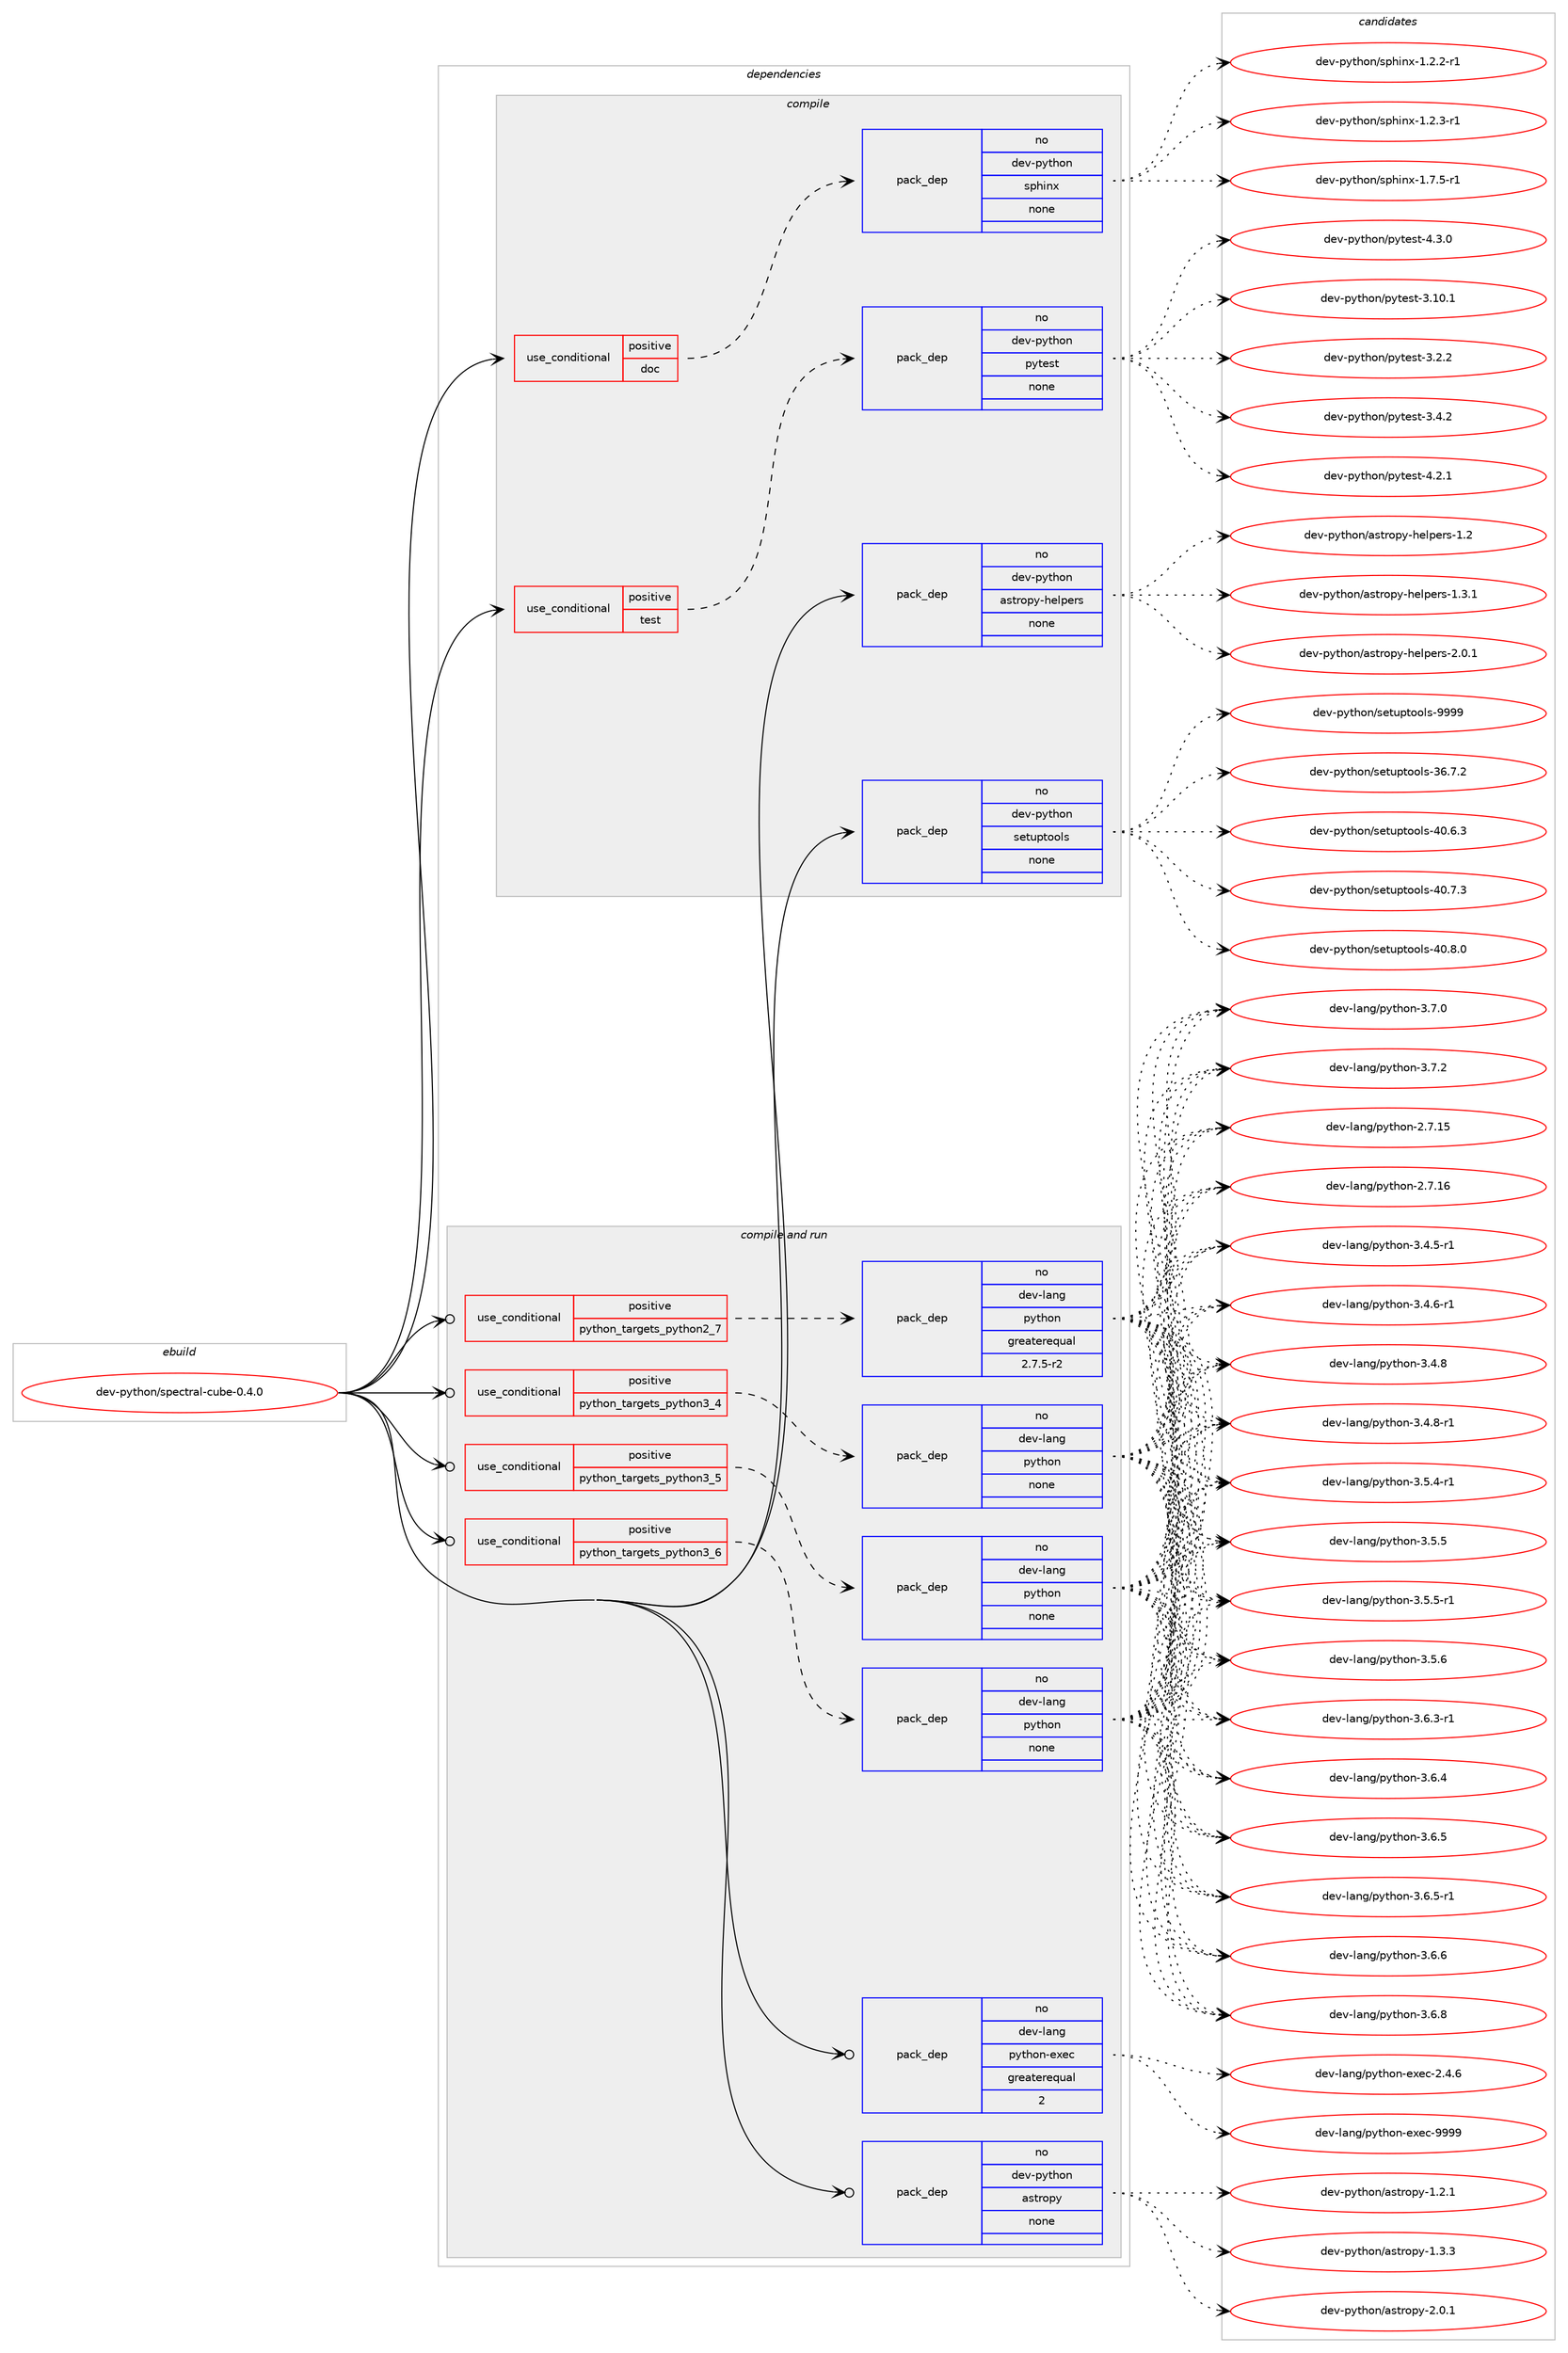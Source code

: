 digraph prolog {

# *************
# Graph options
# *************

newrank=true;
concentrate=true;
compound=true;
graph [rankdir=LR,fontname=Helvetica,fontsize=10,ranksep=1.5];#, ranksep=2.5, nodesep=0.2];
edge  [arrowhead=vee];
node  [fontname=Helvetica,fontsize=10];

# **********
# The ebuild
# **********

subgraph cluster_leftcol {
color=gray;
rank=same;
label=<<i>ebuild</i>>;
id [label="dev-python/spectral-cube-0.4.0", color=red, width=4, href="../dev-python/spectral-cube-0.4.0.svg"];
}

# ****************
# The dependencies
# ****************

subgraph cluster_midcol {
color=gray;
label=<<i>dependencies</i>>;
subgraph cluster_compile {
fillcolor="#eeeeee";
style=filled;
label=<<i>compile</i>>;
subgraph cond384820 {
dependency1441778 [label=<<TABLE BORDER="0" CELLBORDER="1" CELLSPACING="0" CELLPADDING="4"><TR><TD ROWSPAN="3" CELLPADDING="10">use_conditional</TD></TR><TR><TD>positive</TD></TR><TR><TD>doc</TD></TR></TABLE>>, shape=none, color=red];
subgraph pack1033596 {
dependency1441779 [label=<<TABLE BORDER="0" CELLBORDER="1" CELLSPACING="0" CELLPADDING="4" WIDTH="220"><TR><TD ROWSPAN="6" CELLPADDING="30">pack_dep</TD></TR><TR><TD WIDTH="110">no</TD></TR><TR><TD>dev-python</TD></TR><TR><TD>sphinx</TD></TR><TR><TD>none</TD></TR><TR><TD></TD></TR></TABLE>>, shape=none, color=blue];
}
dependency1441778:e -> dependency1441779:w [weight=20,style="dashed",arrowhead="vee"];
}
id:e -> dependency1441778:w [weight=20,style="solid",arrowhead="vee"];
subgraph cond384821 {
dependency1441780 [label=<<TABLE BORDER="0" CELLBORDER="1" CELLSPACING="0" CELLPADDING="4"><TR><TD ROWSPAN="3" CELLPADDING="10">use_conditional</TD></TR><TR><TD>positive</TD></TR><TR><TD>test</TD></TR></TABLE>>, shape=none, color=red];
subgraph pack1033597 {
dependency1441781 [label=<<TABLE BORDER="0" CELLBORDER="1" CELLSPACING="0" CELLPADDING="4" WIDTH="220"><TR><TD ROWSPAN="6" CELLPADDING="30">pack_dep</TD></TR><TR><TD WIDTH="110">no</TD></TR><TR><TD>dev-python</TD></TR><TR><TD>pytest</TD></TR><TR><TD>none</TD></TR><TR><TD></TD></TR></TABLE>>, shape=none, color=blue];
}
dependency1441780:e -> dependency1441781:w [weight=20,style="dashed",arrowhead="vee"];
}
id:e -> dependency1441780:w [weight=20,style="solid",arrowhead="vee"];
subgraph pack1033598 {
dependency1441782 [label=<<TABLE BORDER="0" CELLBORDER="1" CELLSPACING="0" CELLPADDING="4" WIDTH="220"><TR><TD ROWSPAN="6" CELLPADDING="30">pack_dep</TD></TR><TR><TD WIDTH="110">no</TD></TR><TR><TD>dev-python</TD></TR><TR><TD>astropy-helpers</TD></TR><TR><TD>none</TD></TR><TR><TD></TD></TR></TABLE>>, shape=none, color=blue];
}
id:e -> dependency1441782:w [weight=20,style="solid",arrowhead="vee"];
subgraph pack1033599 {
dependency1441783 [label=<<TABLE BORDER="0" CELLBORDER="1" CELLSPACING="0" CELLPADDING="4" WIDTH="220"><TR><TD ROWSPAN="6" CELLPADDING="30">pack_dep</TD></TR><TR><TD WIDTH="110">no</TD></TR><TR><TD>dev-python</TD></TR><TR><TD>setuptools</TD></TR><TR><TD>none</TD></TR><TR><TD></TD></TR></TABLE>>, shape=none, color=blue];
}
id:e -> dependency1441783:w [weight=20,style="solid",arrowhead="vee"];
}
subgraph cluster_compileandrun {
fillcolor="#eeeeee";
style=filled;
label=<<i>compile and run</i>>;
subgraph cond384822 {
dependency1441784 [label=<<TABLE BORDER="0" CELLBORDER="1" CELLSPACING="0" CELLPADDING="4"><TR><TD ROWSPAN="3" CELLPADDING="10">use_conditional</TD></TR><TR><TD>positive</TD></TR><TR><TD>python_targets_python2_7</TD></TR></TABLE>>, shape=none, color=red];
subgraph pack1033600 {
dependency1441785 [label=<<TABLE BORDER="0" CELLBORDER="1" CELLSPACING="0" CELLPADDING="4" WIDTH="220"><TR><TD ROWSPAN="6" CELLPADDING="30">pack_dep</TD></TR><TR><TD WIDTH="110">no</TD></TR><TR><TD>dev-lang</TD></TR><TR><TD>python</TD></TR><TR><TD>greaterequal</TD></TR><TR><TD>2.7.5-r2</TD></TR></TABLE>>, shape=none, color=blue];
}
dependency1441784:e -> dependency1441785:w [weight=20,style="dashed",arrowhead="vee"];
}
id:e -> dependency1441784:w [weight=20,style="solid",arrowhead="odotvee"];
subgraph cond384823 {
dependency1441786 [label=<<TABLE BORDER="0" CELLBORDER="1" CELLSPACING="0" CELLPADDING="4"><TR><TD ROWSPAN="3" CELLPADDING="10">use_conditional</TD></TR><TR><TD>positive</TD></TR><TR><TD>python_targets_python3_4</TD></TR></TABLE>>, shape=none, color=red];
subgraph pack1033601 {
dependency1441787 [label=<<TABLE BORDER="0" CELLBORDER="1" CELLSPACING="0" CELLPADDING="4" WIDTH="220"><TR><TD ROWSPAN="6" CELLPADDING="30">pack_dep</TD></TR><TR><TD WIDTH="110">no</TD></TR><TR><TD>dev-lang</TD></TR><TR><TD>python</TD></TR><TR><TD>none</TD></TR><TR><TD></TD></TR></TABLE>>, shape=none, color=blue];
}
dependency1441786:e -> dependency1441787:w [weight=20,style="dashed",arrowhead="vee"];
}
id:e -> dependency1441786:w [weight=20,style="solid",arrowhead="odotvee"];
subgraph cond384824 {
dependency1441788 [label=<<TABLE BORDER="0" CELLBORDER="1" CELLSPACING="0" CELLPADDING="4"><TR><TD ROWSPAN="3" CELLPADDING="10">use_conditional</TD></TR><TR><TD>positive</TD></TR><TR><TD>python_targets_python3_5</TD></TR></TABLE>>, shape=none, color=red];
subgraph pack1033602 {
dependency1441789 [label=<<TABLE BORDER="0" CELLBORDER="1" CELLSPACING="0" CELLPADDING="4" WIDTH="220"><TR><TD ROWSPAN="6" CELLPADDING="30">pack_dep</TD></TR><TR><TD WIDTH="110">no</TD></TR><TR><TD>dev-lang</TD></TR><TR><TD>python</TD></TR><TR><TD>none</TD></TR><TR><TD></TD></TR></TABLE>>, shape=none, color=blue];
}
dependency1441788:e -> dependency1441789:w [weight=20,style="dashed",arrowhead="vee"];
}
id:e -> dependency1441788:w [weight=20,style="solid",arrowhead="odotvee"];
subgraph cond384825 {
dependency1441790 [label=<<TABLE BORDER="0" CELLBORDER="1" CELLSPACING="0" CELLPADDING="4"><TR><TD ROWSPAN="3" CELLPADDING="10">use_conditional</TD></TR><TR><TD>positive</TD></TR><TR><TD>python_targets_python3_6</TD></TR></TABLE>>, shape=none, color=red];
subgraph pack1033603 {
dependency1441791 [label=<<TABLE BORDER="0" CELLBORDER="1" CELLSPACING="0" CELLPADDING="4" WIDTH="220"><TR><TD ROWSPAN="6" CELLPADDING="30">pack_dep</TD></TR><TR><TD WIDTH="110">no</TD></TR><TR><TD>dev-lang</TD></TR><TR><TD>python</TD></TR><TR><TD>none</TD></TR><TR><TD></TD></TR></TABLE>>, shape=none, color=blue];
}
dependency1441790:e -> dependency1441791:w [weight=20,style="dashed",arrowhead="vee"];
}
id:e -> dependency1441790:w [weight=20,style="solid",arrowhead="odotvee"];
subgraph pack1033604 {
dependency1441792 [label=<<TABLE BORDER="0" CELLBORDER="1" CELLSPACING="0" CELLPADDING="4" WIDTH="220"><TR><TD ROWSPAN="6" CELLPADDING="30">pack_dep</TD></TR><TR><TD WIDTH="110">no</TD></TR><TR><TD>dev-lang</TD></TR><TR><TD>python-exec</TD></TR><TR><TD>greaterequal</TD></TR><TR><TD>2</TD></TR></TABLE>>, shape=none, color=blue];
}
id:e -> dependency1441792:w [weight=20,style="solid",arrowhead="odotvee"];
subgraph pack1033605 {
dependency1441793 [label=<<TABLE BORDER="0" CELLBORDER="1" CELLSPACING="0" CELLPADDING="4" WIDTH="220"><TR><TD ROWSPAN="6" CELLPADDING="30">pack_dep</TD></TR><TR><TD WIDTH="110">no</TD></TR><TR><TD>dev-python</TD></TR><TR><TD>astropy</TD></TR><TR><TD>none</TD></TR><TR><TD></TD></TR></TABLE>>, shape=none, color=blue];
}
id:e -> dependency1441793:w [weight=20,style="solid",arrowhead="odotvee"];
}
subgraph cluster_run {
fillcolor="#eeeeee";
style=filled;
label=<<i>run</i>>;
}
}

# **************
# The candidates
# **************

subgraph cluster_choices {
rank=same;
color=gray;
label=<<i>candidates</i>>;

subgraph choice1033596 {
color=black;
nodesep=1;
choice10010111845112121116104111110471151121041051101204549465046504511449 [label="dev-python/sphinx-1.2.2-r1", color=red, width=4,href="../dev-python/sphinx-1.2.2-r1.svg"];
choice10010111845112121116104111110471151121041051101204549465046514511449 [label="dev-python/sphinx-1.2.3-r1", color=red, width=4,href="../dev-python/sphinx-1.2.3-r1.svg"];
choice10010111845112121116104111110471151121041051101204549465546534511449 [label="dev-python/sphinx-1.7.5-r1", color=red, width=4,href="../dev-python/sphinx-1.7.5-r1.svg"];
dependency1441779:e -> choice10010111845112121116104111110471151121041051101204549465046504511449:w [style=dotted,weight="100"];
dependency1441779:e -> choice10010111845112121116104111110471151121041051101204549465046514511449:w [style=dotted,weight="100"];
dependency1441779:e -> choice10010111845112121116104111110471151121041051101204549465546534511449:w [style=dotted,weight="100"];
}
subgraph choice1033597 {
color=black;
nodesep=1;
choice100101118451121211161041111104711212111610111511645514649484649 [label="dev-python/pytest-3.10.1", color=red, width=4,href="../dev-python/pytest-3.10.1.svg"];
choice1001011184511212111610411111047112121116101115116455146504650 [label="dev-python/pytest-3.2.2", color=red, width=4,href="../dev-python/pytest-3.2.2.svg"];
choice1001011184511212111610411111047112121116101115116455146524650 [label="dev-python/pytest-3.4.2", color=red, width=4,href="../dev-python/pytest-3.4.2.svg"];
choice1001011184511212111610411111047112121116101115116455246504649 [label="dev-python/pytest-4.2.1", color=red, width=4,href="../dev-python/pytest-4.2.1.svg"];
choice1001011184511212111610411111047112121116101115116455246514648 [label="dev-python/pytest-4.3.0", color=red, width=4,href="../dev-python/pytest-4.3.0.svg"];
dependency1441781:e -> choice100101118451121211161041111104711212111610111511645514649484649:w [style=dotted,weight="100"];
dependency1441781:e -> choice1001011184511212111610411111047112121116101115116455146504650:w [style=dotted,weight="100"];
dependency1441781:e -> choice1001011184511212111610411111047112121116101115116455146524650:w [style=dotted,weight="100"];
dependency1441781:e -> choice1001011184511212111610411111047112121116101115116455246504649:w [style=dotted,weight="100"];
dependency1441781:e -> choice1001011184511212111610411111047112121116101115116455246514648:w [style=dotted,weight="100"];
}
subgraph choice1033598 {
color=black;
nodesep=1;
choice1001011184511212111610411111047971151161141111121214510410110811210111411545494650 [label="dev-python/astropy-helpers-1.2", color=red, width=4,href="../dev-python/astropy-helpers-1.2.svg"];
choice10010111845112121116104111110479711511611411111212145104101108112101114115454946514649 [label="dev-python/astropy-helpers-1.3.1", color=red, width=4,href="../dev-python/astropy-helpers-1.3.1.svg"];
choice10010111845112121116104111110479711511611411111212145104101108112101114115455046484649 [label="dev-python/astropy-helpers-2.0.1", color=red, width=4,href="../dev-python/astropy-helpers-2.0.1.svg"];
dependency1441782:e -> choice1001011184511212111610411111047971151161141111121214510410110811210111411545494650:w [style=dotted,weight="100"];
dependency1441782:e -> choice10010111845112121116104111110479711511611411111212145104101108112101114115454946514649:w [style=dotted,weight="100"];
dependency1441782:e -> choice10010111845112121116104111110479711511611411111212145104101108112101114115455046484649:w [style=dotted,weight="100"];
}
subgraph choice1033599 {
color=black;
nodesep=1;
choice100101118451121211161041111104711510111611711211611111110811545515446554650 [label="dev-python/setuptools-36.7.2", color=red, width=4,href="../dev-python/setuptools-36.7.2.svg"];
choice100101118451121211161041111104711510111611711211611111110811545524846544651 [label="dev-python/setuptools-40.6.3", color=red, width=4,href="../dev-python/setuptools-40.6.3.svg"];
choice100101118451121211161041111104711510111611711211611111110811545524846554651 [label="dev-python/setuptools-40.7.3", color=red, width=4,href="../dev-python/setuptools-40.7.3.svg"];
choice100101118451121211161041111104711510111611711211611111110811545524846564648 [label="dev-python/setuptools-40.8.0", color=red, width=4,href="../dev-python/setuptools-40.8.0.svg"];
choice10010111845112121116104111110471151011161171121161111111081154557575757 [label="dev-python/setuptools-9999", color=red, width=4,href="../dev-python/setuptools-9999.svg"];
dependency1441783:e -> choice100101118451121211161041111104711510111611711211611111110811545515446554650:w [style=dotted,weight="100"];
dependency1441783:e -> choice100101118451121211161041111104711510111611711211611111110811545524846544651:w [style=dotted,weight="100"];
dependency1441783:e -> choice100101118451121211161041111104711510111611711211611111110811545524846554651:w [style=dotted,weight="100"];
dependency1441783:e -> choice100101118451121211161041111104711510111611711211611111110811545524846564648:w [style=dotted,weight="100"];
dependency1441783:e -> choice10010111845112121116104111110471151011161171121161111111081154557575757:w [style=dotted,weight="100"];
}
subgraph choice1033600 {
color=black;
nodesep=1;
choice10010111845108971101034711212111610411111045504655464953 [label="dev-lang/python-2.7.15", color=red, width=4,href="../dev-lang/python-2.7.15.svg"];
choice10010111845108971101034711212111610411111045504655464954 [label="dev-lang/python-2.7.16", color=red, width=4,href="../dev-lang/python-2.7.16.svg"];
choice1001011184510897110103471121211161041111104551465246534511449 [label="dev-lang/python-3.4.5-r1", color=red, width=4,href="../dev-lang/python-3.4.5-r1.svg"];
choice1001011184510897110103471121211161041111104551465246544511449 [label="dev-lang/python-3.4.6-r1", color=red, width=4,href="../dev-lang/python-3.4.6-r1.svg"];
choice100101118451089711010347112121116104111110455146524656 [label="dev-lang/python-3.4.8", color=red, width=4,href="../dev-lang/python-3.4.8.svg"];
choice1001011184510897110103471121211161041111104551465246564511449 [label="dev-lang/python-3.4.8-r1", color=red, width=4,href="../dev-lang/python-3.4.8-r1.svg"];
choice1001011184510897110103471121211161041111104551465346524511449 [label="dev-lang/python-3.5.4-r1", color=red, width=4,href="../dev-lang/python-3.5.4-r1.svg"];
choice100101118451089711010347112121116104111110455146534653 [label="dev-lang/python-3.5.5", color=red, width=4,href="../dev-lang/python-3.5.5.svg"];
choice1001011184510897110103471121211161041111104551465346534511449 [label="dev-lang/python-3.5.5-r1", color=red, width=4,href="../dev-lang/python-3.5.5-r1.svg"];
choice100101118451089711010347112121116104111110455146534654 [label="dev-lang/python-3.5.6", color=red, width=4,href="../dev-lang/python-3.5.6.svg"];
choice1001011184510897110103471121211161041111104551465446514511449 [label="dev-lang/python-3.6.3-r1", color=red, width=4,href="../dev-lang/python-3.6.3-r1.svg"];
choice100101118451089711010347112121116104111110455146544652 [label="dev-lang/python-3.6.4", color=red, width=4,href="../dev-lang/python-3.6.4.svg"];
choice100101118451089711010347112121116104111110455146544653 [label="dev-lang/python-3.6.5", color=red, width=4,href="../dev-lang/python-3.6.5.svg"];
choice1001011184510897110103471121211161041111104551465446534511449 [label="dev-lang/python-3.6.5-r1", color=red, width=4,href="../dev-lang/python-3.6.5-r1.svg"];
choice100101118451089711010347112121116104111110455146544654 [label="dev-lang/python-3.6.6", color=red, width=4,href="../dev-lang/python-3.6.6.svg"];
choice100101118451089711010347112121116104111110455146544656 [label="dev-lang/python-3.6.8", color=red, width=4,href="../dev-lang/python-3.6.8.svg"];
choice100101118451089711010347112121116104111110455146554648 [label="dev-lang/python-3.7.0", color=red, width=4,href="../dev-lang/python-3.7.0.svg"];
choice100101118451089711010347112121116104111110455146554650 [label="dev-lang/python-3.7.2", color=red, width=4,href="../dev-lang/python-3.7.2.svg"];
dependency1441785:e -> choice10010111845108971101034711212111610411111045504655464953:w [style=dotted,weight="100"];
dependency1441785:e -> choice10010111845108971101034711212111610411111045504655464954:w [style=dotted,weight="100"];
dependency1441785:e -> choice1001011184510897110103471121211161041111104551465246534511449:w [style=dotted,weight="100"];
dependency1441785:e -> choice1001011184510897110103471121211161041111104551465246544511449:w [style=dotted,weight="100"];
dependency1441785:e -> choice100101118451089711010347112121116104111110455146524656:w [style=dotted,weight="100"];
dependency1441785:e -> choice1001011184510897110103471121211161041111104551465246564511449:w [style=dotted,weight="100"];
dependency1441785:e -> choice1001011184510897110103471121211161041111104551465346524511449:w [style=dotted,weight="100"];
dependency1441785:e -> choice100101118451089711010347112121116104111110455146534653:w [style=dotted,weight="100"];
dependency1441785:e -> choice1001011184510897110103471121211161041111104551465346534511449:w [style=dotted,weight="100"];
dependency1441785:e -> choice100101118451089711010347112121116104111110455146534654:w [style=dotted,weight="100"];
dependency1441785:e -> choice1001011184510897110103471121211161041111104551465446514511449:w [style=dotted,weight="100"];
dependency1441785:e -> choice100101118451089711010347112121116104111110455146544652:w [style=dotted,weight="100"];
dependency1441785:e -> choice100101118451089711010347112121116104111110455146544653:w [style=dotted,weight="100"];
dependency1441785:e -> choice1001011184510897110103471121211161041111104551465446534511449:w [style=dotted,weight="100"];
dependency1441785:e -> choice100101118451089711010347112121116104111110455146544654:w [style=dotted,weight="100"];
dependency1441785:e -> choice100101118451089711010347112121116104111110455146544656:w [style=dotted,weight="100"];
dependency1441785:e -> choice100101118451089711010347112121116104111110455146554648:w [style=dotted,weight="100"];
dependency1441785:e -> choice100101118451089711010347112121116104111110455146554650:w [style=dotted,weight="100"];
}
subgraph choice1033601 {
color=black;
nodesep=1;
choice10010111845108971101034711212111610411111045504655464953 [label="dev-lang/python-2.7.15", color=red, width=4,href="../dev-lang/python-2.7.15.svg"];
choice10010111845108971101034711212111610411111045504655464954 [label="dev-lang/python-2.7.16", color=red, width=4,href="../dev-lang/python-2.7.16.svg"];
choice1001011184510897110103471121211161041111104551465246534511449 [label="dev-lang/python-3.4.5-r1", color=red, width=4,href="../dev-lang/python-3.4.5-r1.svg"];
choice1001011184510897110103471121211161041111104551465246544511449 [label="dev-lang/python-3.4.6-r1", color=red, width=4,href="../dev-lang/python-3.4.6-r1.svg"];
choice100101118451089711010347112121116104111110455146524656 [label="dev-lang/python-3.4.8", color=red, width=4,href="../dev-lang/python-3.4.8.svg"];
choice1001011184510897110103471121211161041111104551465246564511449 [label="dev-lang/python-3.4.8-r1", color=red, width=4,href="../dev-lang/python-3.4.8-r1.svg"];
choice1001011184510897110103471121211161041111104551465346524511449 [label="dev-lang/python-3.5.4-r1", color=red, width=4,href="../dev-lang/python-3.5.4-r1.svg"];
choice100101118451089711010347112121116104111110455146534653 [label="dev-lang/python-3.5.5", color=red, width=4,href="../dev-lang/python-3.5.5.svg"];
choice1001011184510897110103471121211161041111104551465346534511449 [label="dev-lang/python-3.5.5-r1", color=red, width=4,href="../dev-lang/python-3.5.5-r1.svg"];
choice100101118451089711010347112121116104111110455146534654 [label="dev-lang/python-3.5.6", color=red, width=4,href="../dev-lang/python-3.5.6.svg"];
choice1001011184510897110103471121211161041111104551465446514511449 [label="dev-lang/python-3.6.3-r1", color=red, width=4,href="../dev-lang/python-3.6.3-r1.svg"];
choice100101118451089711010347112121116104111110455146544652 [label="dev-lang/python-3.6.4", color=red, width=4,href="../dev-lang/python-3.6.4.svg"];
choice100101118451089711010347112121116104111110455146544653 [label="dev-lang/python-3.6.5", color=red, width=4,href="../dev-lang/python-3.6.5.svg"];
choice1001011184510897110103471121211161041111104551465446534511449 [label="dev-lang/python-3.6.5-r1", color=red, width=4,href="../dev-lang/python-3.6.5-r1.svg"];
choice100101118451089711010347112121116104111110455146544654 [label="dev-lang/python-3.6.6", color=red, width=4,href="../dev-lang/python-3.6.6.svg"];
choice100101118451089711010347112121116104111110455146544656 [label="dev-lang/python-3.6.8", color=red, width=4,href="../dev-lang/python-3.6.8.svg"];
choice100101118451089711010347112121116104111110455146554648 [label="dev-lang/python-3.7.0", color=red, width=4,href="../dev-lang/python-3.7.0.svg"];
choice100101118451089711010347112121116104111110455146554650 [label="dev-lang/python-3.7.2", color=red, width=4,href="../dev-lang/python-3.7.2.svg"];
dependency1441787:e -> choice10010111845108971101034711212111610411111045504655464953:w [style=dotted,weight="100"];
dependency1441787:e -> choice10010111845108971101034711212111610411111045504655464954:w [style=dotted,weight="100"];
dependency1441787:e -> choice1001011184510897110103471121211161041111104551465246534511449:w [style=dotted,weight="100"];
dependency1441787:e -> choice1001011184510897110103471121211161041111104551465246544511449:w [style=dotted,weight="100"];
dependency1441787:e -> choice100101118451089711010347112121116104111110455146524656:w [style=dotted,weight="100"];
dependency1441787:e -> choice1001011184510897110103471121211161041111104551465246564511449:w [style=dotted,weight="100"];
dependency1441787:e -> choice1001011184510897110103471121211161041111104551465346524511449:w [style=dotted,weight="100"];
dependency1441787:e -> choice100101118451089711010347112121116104111110455146534653:w [style=dotted,weight="100"];
dependency1441787:e -> choice1001011184510897110103471121211161041111104551465346534511449:w [style=dotted,weight="100"];
dependency1441787:e -> choice100101118451089711010347112121116104111110455146534654:w [style=dotted,weight="100"];
dependency1441787:e -> choice1001011184510897110103471121211161041111104551465446514511449:w [style=dotted,weight="100"];
dependency1441787:e -> choice100101118451089711010347112121116104111110455146544652:w [style=dotted,weight="100"];
dependency1441787:e -> choice100101118451089711010347112121116104111110455146544653:w [style=dotted,weight="100"];
dependency1441787:e -> choice1001011184510897110103471121211161041111104551465446534511449:w [style=dotted,weight="100"];
dependency1441787:e -> choice100101118451089711010347112121116104111110455146544654:w [style=dotted,weight="100"];
dependency1441787:e -> choice100101118451089711010347112121116104111110455146544656:w [style=dotted,weight="100"];
dependency1441787:e -> choice100101118451089711010347112121116104111110455146554648:w [style=dotted,weight="100"];
dependency1441787:e -> choice100101118451089711010347112121116104111110455146554650:w [style=dotted,weight="100"];
}
subgraph choice1033602 {
color=black;
nodesep=1;
choice10010111845108971101034711212111610411111045504655464953 [label="dev-lang/python-2.7.15", color=red, width=4,href="../dev-lang/python-2.7.15.svg"];
choice10010111845108971101034711212111610411111045504655464954 [label="dev-lang/python-2.7.16", color=red, width=4,href="../dev-lang/python-2.7.16.svg"];
choice1001011184510897110103471121211161041111104551465246534511449 [label="dev-lang/python-3.4.5-r1", color=red, width=4,href="../dev-lang/python-3.4.5-r1.svg"];
choice1001011184510897110103471121211161041111104551465246544511449 [label="dev-lang/python-3.4.6-r1", color=red, width=4,href="../dev-lang/python-3.4.6-r1.svg"];
choice100101118451089711010347112121116104111110455146524656 [label="dev-lang/python-3.4.8", color=red, width=4,href="../dev-lang/python-3.4.8.svg"];
choice1001011184510897110103471121211161041111104551465246564511449 [label="dev-lang/python-3.4.8-r1", color=red, width=4,href="../dev-lang/python-3.4.8-r1.svg"];
choice1001011184510897110103471121211161041111104551465346524511449 [label="dev-lang/python-3.5.4-r1", color=red, width=4,href="../dev-lang/python-3.5.4-r1.svg"];
choice100101118451089711010347112121116104111110455146534653 [label="dev-lang/python-3.5.5", color=red, width=4,href="../dev-lang/python-3.5.5.svg"];
choice1001011184510897110103471121211161041111104551465346534511449 [label="dev-lang/python-3.5.5-r1", color=red, width=4,href="../dev-lang/python-3.5.5-r1.svg"];
choice100101118451089711010347112121116104111110455146534654 [label="dev-lang/python-3.5.6", color=red, width=4,href="../dev-lang/python-3.5.6.svg"];
choice1001011184510897110103471121211161041111104551465446514511449 [label="dev-lang/python-3.6.3-r1", color=red, width=4,href="../dev-lang/python-3.6.3-r1.svg"];
choice100101118451089711010347112121116104111110455146544652 [label="dev-lang/python-3.6.4", color=red, width=4,href="../dev-lang/python-3.6.4.svg"];
choice100101118451089711010347112121116104111110455146544653 [label="dev-lang/python-3.6.5", color=red, width=4,href="../dev-lang/python-3.6.5.svg"];
choice1001011184510897110103471121211161041111104551465446534511449 [label="dev-lang/python-3.6.5-r1", color=red, width=4,href="../dev-lang/python-3.6.5-r1.svg"];
choice100101118451089711010347112121116104111110455146544654 [label="dev-lang/python-3.6.6", color=red, width=4,href="../dev-lang/python-3.6.6.svg"];
choice100101118451089711010347112121116104111110455146544656 [label="dev-lang/python-3.6.8", color=red, width=4,href="../dev-lang/python-3.6.8.svg"];
choice100101118451089711010347112121116104111110455146554648 [label="dev-lang/python-3.7.0", color=red, width=4,href="../dev-lang/python-3.7.0.svg"];
choice100101118451089711010347112121116104111110455146554650 [label="dev-lang/python-3.7.2", color=red, width=4,href="../dev-lang/python-3.7.2.svg"];
dependency1441789:e -> choice10010111845108971101034711212111610411111045504655464953:w [style=dotted,weight="100"];
dependency1441789:e -> choice10010111845108971101034711212111610411111045504655464954:w [style=dotted,weight="100"];
dependency1441789:e -> choice1001011184510897110103471121211161041111104551465246534511449:w [style=dotted,weight="100"];
dependency1441789:e -> choice1001011184510897110103471121211161041111104551465246544511449:w [style=dotted,weight="100"];
dependency1441789:e -> choice100101118451089711010347112121116104111110455146524656:w [style=dotted,weight="100"];
dependency1441789:e -> choice1001011184510897110103471121211161041111104551465246564511449:w [style=dotted,weight="100"];
dependency1441789:e -> choice1001011184510897110103471121211161041111104551465346524511449:w [style=dotted,weight="100"];
dependency1441789:e -> choice100101118451089711010347112121116104111110455146534653:w [style=dotted,weight="100"];
dependency1441789:e -> choice1001011184510897110103471121211161041111104551465346534511449:w [style=dotted,weight="100"];
dependency1441789:e -> choice100101118451089711010347112121116104111110455146534654:w [style=dotted,weight="100"];
dependency1441789:e -> choice1001011184510897110103471121211161041111104551465446514511449:w [style=dotted,weight="100"];
dependency1441789:e -> choice100101118451089711010347112121116104111110455146544652:w [style=dotted,weight="100"];
dependency1441789:e -> choice100101118451089711010347112121116104111110455146544653:w [style=dotted,weight="100"];
dependency1441789:e -> choice1001011184510897110103471121211161041111104551465446534511449:w [style=dotted,weight="100"];
dependency1441789:e -> choice100101118451089711010347112121116104111110455146544654:w [style=dotted,weight="100"];
dependency1441789:e -> choice100101118451089711010347112121116104111110455146544656:w [style=dotted,weight="100"];
dependency1441789:e -> choice100101118451089711010347112121116104111110455146554648:w [style=dotted,weight="100"];
dependency1441789:e -> choice100101118451089711010347112121116104111110455146554650:w [style=dotted,weight="100"];
}
subgraph choice1033603 {
color=black;
nodesep=1;
choice10010111845108971101034711212111610411111045504655464953 [label="dev-lang/python-2.7.15", color=red, width=4,href="../dev-lang/python-2.7.15.svg"];
choice10010111845108971101034711212111610411111045504655464954 [label="dev-lang/python-2.7.16", color=red, width=4,href="../dev-lang/python-2.7.16.svg"];
choice1001011184510897110103471121211161041111104551465246534511449 [label="dev-lang/python-3.4.5-r1", color=red, width=4,href="../dev-lang/python-3.4.5-r1.svg"];
choice1001011184510897110103471121211161041111104551465246544511449 [label="dev-lang/python-3.4.6-r1", color=red, width=4,href="../dev-lang/python-3.4.6-r1.svg"];
choice100101118451089711010347112121116104111110455146524656 [label="dev-lang/python-3.4.8", color=red, width=4,href="../dev-lang/python-3.4.8.svg"];
choice1001011184510897110103471121211161041111104551465246564511449 [label="dev-lang/python-3.4.8-r1", color=red, width=4,href="../dev-lang/python-3.4.8-r1.svg"];
choice1001011184510897110103471121211161041111104551465346524511449 [label="dev-lang/python-3.5.4-r1", color=red, width=4,href="../dev-lang/python-3.5.4-r1.svg"];
choice100101118451089711010347112121116104111110455146534653 [label="dev-lang/python-3.5.5", color=red, width=4,href="../dev-lang/python-3.5.5.svg"];
choice1001011184510897110103471121211161041111104551465346534511449 [label="dev-lang/python-3.5.5-r1", color=red, width=4,href="../dev-lang/python-3.5.5-r1.svg"];
choice100101118451089711010347112121116104111110455146534654 [label="dev-lang/python-3.5.6", color=red, width=4,href="../dev-lang/python-3.5.6.svg"];
choice1001011184510897110103471121211161041111104551465446514511449 [label="dev-lang/python-3.6.3-r1", color=red, width=4,href="../dev-lang/python-3.6.3-r1.svg"];
choice100101118451089711010347112121116104111110455146544652 [label="dev-lang/python-3.6.4", color=red, width=4,href="../dev-lang/python-3.6.4.svg"];
choice100101118451089711010347112121116104111110455146544653 [label="dev-lang/python-3.6.5", color=red, width=4,href="../dev-lang/python-3.6.5.svg"];
choice1001011184510897110103471121211161041111104551465446534511449 [label="dev-lang/python-3.6.5-r1", color=red, width=4,href="../dev-lang/python-3.6.5-r1.svg"];
choice100101118451089711010347112121116104111110455146544654 [label="dev-lang/python-3.6.6", color=red, width=4,href="../dev-lang/python-3.6.6.svg"];
choice100101118451089711010347112121116104111110455146544656 [label="dev-lang/python-3.6.8", color=red, width=4,href="../dev-lang/python-3.6.8.svg"];
choice100101118451089711010347112121116104111110455146554648 [label="dev-lang/python-3.7.0", color=red, width=4,href="../dev-lang/python-3.7.0.svg"];
choice100101118451089711010347112121116104111110455146554650 [label="dev-lang/python-3.7.2", color=red, width=4,href="../dev-lang/python-3.7.2.svg"];
dependency1441791:e -> choice10010111845108971101034711212111610411111045504655464953:w [style=dotted,weight="100"];
dependency1441791:e -> choice10010111845108971101034711212111610411111045504655464954:w [style=dotted,weight="100"];
dependency1441791:e -> choice1001011184510897110103471121211161041111104551465246534511449:w [style=dotted,weight="100"];
dependency1441791:e -> choice1001011184510897110103471121211161041111104551465246544511449:w [style=dotted,weight="100"];
dependency1441791:e -> choice100101118451089711010347112121116104111110455146524656:w [style=dotted,weight="100"];
dependency1441791:e -> choice1001011184510897110103471121211161041111104551465246564511449:w [style=dotted,weight="100"];
dependency1441791:e -> choice1001011184510897110103471121211161041111104551465346524511449:w [style=dotted,weight="100"];
dependency1441791:e -> choice100101118451089711010347112121116104111110455146534653:w [style=dotted,weight="100"];
dependency1441791:e -> choice1001011184510897110103471121211161041111104551465346534511449:w [style=dotted,weight="100"];
dependency1441791:e -> choice100101118451089711010347112121116104111110455146534654:w [style=dotted,weight="100"];
dependency1441791:e -> choice1001011184510897110103471121211161041111104551465446514511449:w [style=dotted,weight="100"];
dependency1441791:e -> choice100101118451089711010347112121116104111110455146544652:w [style=dotted,weight="100"];
dependency1441791:e -> choice100101118451089711010347112121116104111110455146544653:w [style=dotted,weight="100"];
dependency1441791:e -> choice1001011184510897110103471121211161041111104551465446534511449:w [style=dotted,weight="100"];
dependency1441791:e -> choice100101118451089711010347112121116104111110455146544654:w [style=dotted,weight="100"];
dependency1441791:e -> choice100101118451089711010347112121116104111110455146544656:w [style=dotted,weight="100"];
dependency1441791:e -> choice100101118451089711010347112121116104111110455146554648:w [style=dotted,weight="100"];
dependency1441791:e -> choice100101118451089711010347112121116104111110455146554650:w [style=dotted,weight="100"];
}
subgraph choice1033604 {
color=black;
nodesep=1;
choice1001011184510897110103471121211161041111104510112010199455046524654 [label="dev-lang/python-exec-2.4.6", color=red, width=4,href="../dev-lang/python-exec-2.4.6.svg"];
choice10010111845108971101034711212111610411111045101120101994557575757 [label="dev-lang/python-exec-9999", color=red, width=4,href="../dev-lang/python-exec-9999.svg"];
dependency1441792:e -> choice1001011184510897110103471121211161041111104510112010199455046524654:w [style=dotted,weight="100"];
dependency1441792:e -> choice10010111845108971101034711212111610411111045101120101994557575757:w [style=dotted,weight="100"];
}
subgraph choice1033605 {
color=black;
nodesep=1;
choice100101118451121211161041111104797115116114111112121454946504649 [label="dev-python/astropy-1.2.1", color=red, width=4,href="../dev-python/astropy-1.2.1.svg"];
choice100101118451121211161041111104797115116114111112121454946514651 [label="dev-python/astropy-1.3.3", color=red, width=4,href="../dev-python/astropy-1.3.3.svg"];
choice100101118451121211161041111104797115116114111112121455046484649 [label="dev-python/astropy-2.0.1", color=red, width=4,href="../dev-python/astropy-2.0.1.svg"];
dependency1441793:e -> choice100101118451121211161041111104797115116114111112121454946504649:w [style=dotted,weight="100"];
dependency1441793:e -> choice100101118451121211161041111104797115116114111112121454946514651:w [style=dotted,weight="100"];
dependency1441793:e -> choice100101118451121211161041111104797115116114111112121455046484649:w [style=dotted,weight="100"];
}
}

}
